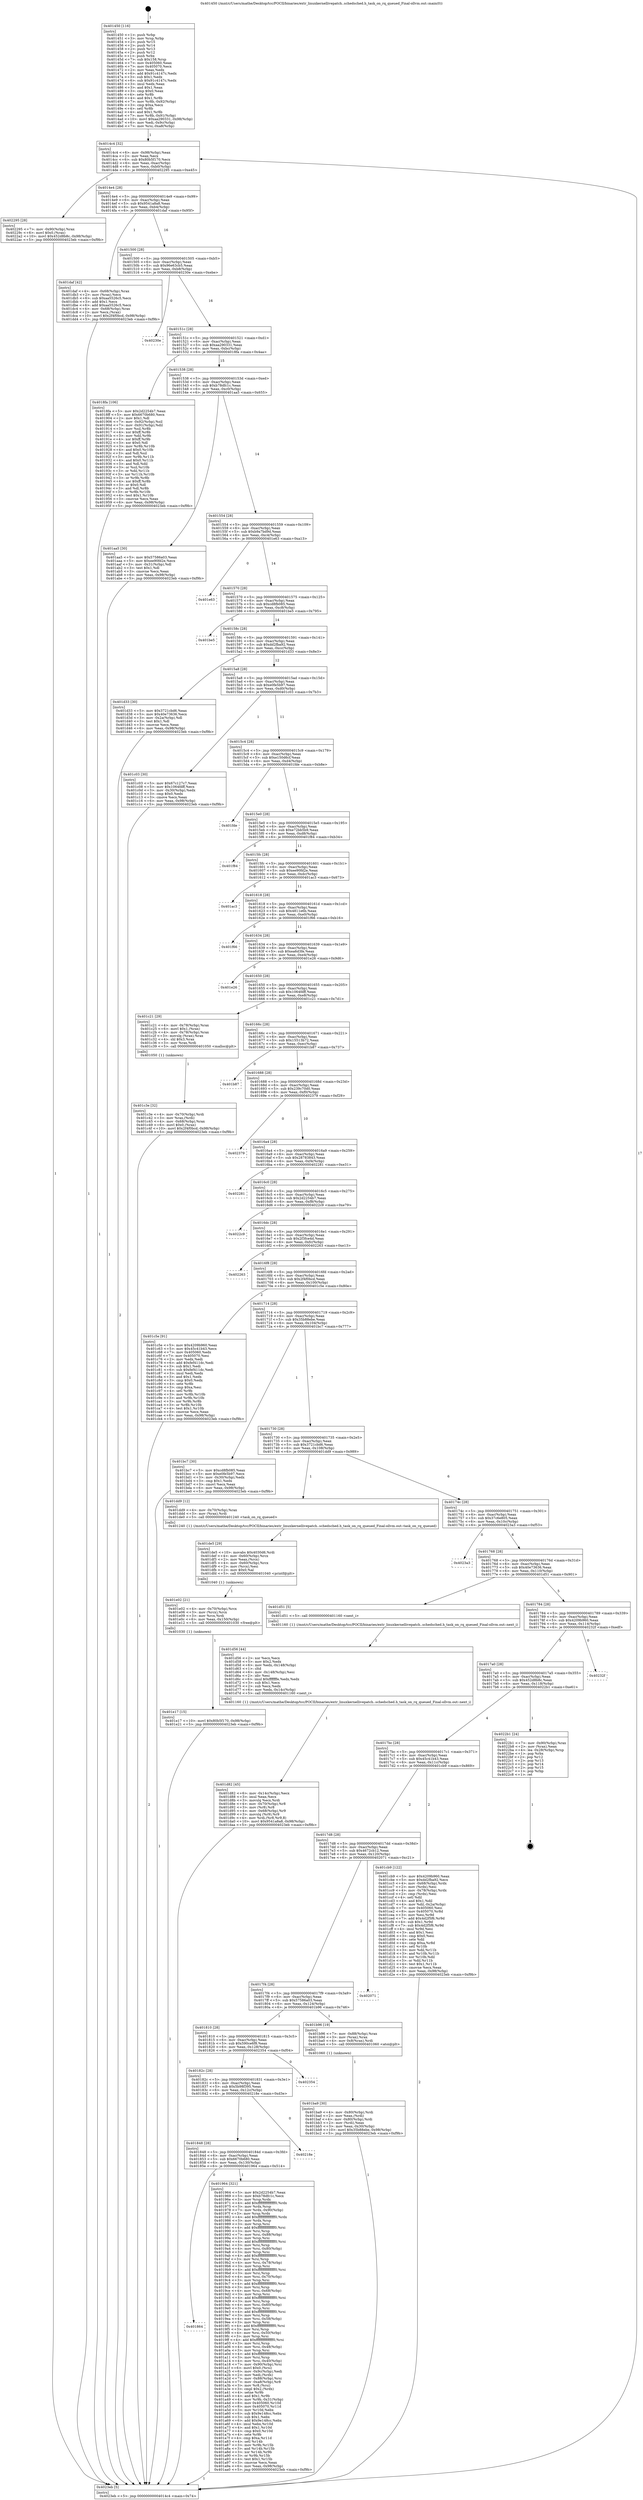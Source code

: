 digraph "0x401450" {
  label = "0x401450 (/mnt/c/Users/mathe/Desktop/tcc/POCII/binaries/extr_linuxkernellivepatch..schedsched.h_task_on_rq_queued_Final-ollvm.out::main(0))"
  labelloc = "t"
  node[shape=record]

  Entry [label="",width=0.3,height=0.3,shape=circle,fillcolor=black,style=filled]
  "0x4014c4" [label="{
     0x4014c4 [32]\l
     | [instrs]\l
     &nbsp;&nbsp;0x4014c4 \<+6\>: mov -0x98(%rbp),%eax\l
     &nbsp;&nbsp;0x4014ca \<+2\>: mov %eax,%ecx\l
     &nbsp;&nbsp;0x4014cc \<+6\>: sub $0x80b5f170,%ecx\l
     &nbsp;&nbsp;0x4014d2 \<+6\>: mov %eax,-0xac(%rbp)\l
     &nbsp;&nbsp;0x4014d8 \<+6\>: mov %ecx,-0xb0(%rbp)\l
     &nbsp;&nbsp;0x4014de \<+6\>: je 0000000000402295 \<main+0xe45\>\l
  }"]
  "0x402295" [label="{
     0x402295 [28]\l
     | [instrs]\l
     &nbsp;&nbsp;0x402295 \<+7\>: mov -0x90(%rbp),%rax\l
     &nbsp;&nbsp;0x40229c \<+6\>: movl $0x0,(%rax)\l
     &nbsp;&nbsp;0x4022a2 \<+10\>: movl $0x452d8b8c,-0x98(%rbp)\l
     &nbsp;&nbsp;0x4022ac \<+5\>: jmp 00000000004023eb \<main+0xf9b\>\l
  }"]
  "0x4014e4" [label="{
     0x4014e4 [28]\l
     | [instrs]\l
     &nbsp;&nbsp;0x4014e4 \<+5\>: jmp 00000000004014e9 \<main+0x99\>\l
     &nbsp;&nbsp;0x4014e9 \<+6\>: mov -0xac(%rbp),%eax\l
     &nbsp;&nbsp;0x4014ef \<+5\>: sub $0x9541a8a8,%eax\l
     &nbsp;&nbsp;0x4014f4 \<+6\>: mov %eax,-0xb4(%rbp)\l
     &nbsp;&nbsp;0x4014fa \<+6\>: je 0000000000401daf \<main+0x95f\>\l
  }"]
  Exit [label="",width=0.3,height=0.3,shape=circle,fillcolor=black,style=filled,peripheries=2]
  "0x401daf" [label="{
     0x401daf [42]\l
     | [instrs]\l
     &nbsp;&nbsp;0x401daf \<+4\>: mov -0x68(%rbp),%rax\l
     &nbsp;&nbsp;0x401db3 \<+2\>: mov (%rax),%ecx\l
     &nbsp;&nbsp;0x401db5 \<+6\>: sub $0xaa5526c5,%ecx\l
     &nbsp;&nbsp;0x401dbb \<+3\>: add $0x1,%ecx\l
     &nbsp;&nbsp;0x401dbe \<+6\>: add $0xaa5526c5,%ecx\l
     &nbsp;&nbsp;0x401dc4 \<+4\>: mov -0x68(%rbp),%rax\l
     &nbsp;&nbsp;0x401dc8 \<+2\>: mov %ecx,(%rax)\l
     &nbsp;&nbsp;0x401dca \<+10\>: movl $0x2f4f0bcd,-0x98(%rbp)\l
     &nbsp;&nbsp;0x401dd4 \<+5\>: jmp 00000000004023eb \<main+0xf9b\>\l
  }"]
  "0x401500" [label="{
     0x401500 [28]\l
     | [instrs]\l
     &nbsp;&nbsp;0x401500 \<+5\>: jmp 0000000000401505 \<main+0xb5\>\l
     &nbsp;&nbsp;0x401505 \<+6\>: mov -0xac(%rbp),%eax\l
     &nbsp;&nbsp;0x40150b \<+5\>: sub $0x96e63cb5,%eax\l
     &nbsp;&nbsp;0x401510 \<+6\>: mov %eax,-0xb8(%rbp)\l
     &nbsp;&nbsp;0x401516 \<+6\>: je 000000000040230e \<main+0xebe\>\l
  }"]
  "0x401e17" [label="{
     0x401e17 [15]\l
     | [instrs]\l
     &nbsp;&nbsp;0x401e17 \<+10\>: movl $0x80b5f170,-0x98(%rbp)\l
     &nbsp;&nbsp;0x401e21 \<+5\>: jmp 00000000004023eb \<main+0xf9b\>\l
  }"]
  "0x40230e" [label="{
     0x40230e\l
  }", style=dashed]
  "0x40151c" [label="{
     0x40151c [28]\l
     | [instrs]\l
     &nbsp;&nbsp;0x40151c \<+5\>: jmp 0000000000401521 \<main+0xd1\>\l
     &nbsp;&nbsp;0x401521 \<+6\>: mov -0xac(%rbp),%eax\l
     &nbsp;&nbsp;0x401527 \<+5\>: sub $0xaa290331,%eax\l
     &nbsp;&nbsp;0x40152c \<+6\>: mov %eax,-0xbc(%rbp)\l
     &nbsp;&nbsp;0x401532 \<+6\>: je 00000000004018fa \<main+0x4aa\>\l
  }"]
  "0x401e02" [label="{
     0x401e02 [21]\l
     | [instrs]\l
     &nbsp;&nbsp;0x401e02 \<+4\>: mov -0x70(%rbp),%rcx\l
     &nbsp;&nbsp;0x401e06 \<+3\>: mov (%rcx),%rcx\l
     &nbsp;&nbsp;0x401e09 \<+3\>: mov %rcx,%rdi\l
     &nbsp;&nbsp;0x401e0c \<+6\>: mov %eax,-0x150(%rbp)\l
     &nbsp;&nbsp;0x401e12 \<+5\>: call 0000000000401030 \<free@plt\>\l
     | [calls]\l
     &nbsp;&nbsp;0x401030 \{1\} (unknown)\l
  }"]
  "0x4018fa" [label="{
     0x4018fa [106]\l
     | [instrs]\l
     &nbsp;&nbsp;0x4018fa \<+5\>: mov $0x2d2254b7,%eax\l
     &nbsp;&nbsp;0x4018ff \<+5\>: mov $0x6670b680,%ecx\l
     &nbsp;&nbsp;0x401904 \<+2\>: mov $0x1,%dl\l
     &nbsp;&nbsp;0x401906 \<+7\>: mov -0x92(%rbp),%sil\l
     &nbsp;&nbsp;0x40190d \<+7\>: mov -0x91(%rbp),%dil\l
     &nbsp;&nbsp;0x401914 \<+3\>: mov %sil,%r8b\l
     &nbsp;&nbsp;0x401917 \<+4\>: xor $0xff,%r8b\l
     &nbsp;&nbsp;0x40191b \<+3\>: mov %dil,%r9b\l
     &nbsp;&nbsp;0x40191e \<+4\>: xor $0xff,%r9b\l
     &nbsp;&nbsp;0x401922 \<+3\>: xor $0x0,%dl\l
     &nbsp;&nbsp;0x401925 \<+3\>: mov %r8b,%r10b\l
     &nbsp;&nbsp;0x401928 \<+4\>: and $0x0,%r10b\l
     &nbsp;&nbsp;0x40192c \<+3\>: and %dl,%sil\l
     &nbsp;&nbsp;0x40192f \<+3\>: mov %r9b,%r11b\l
     &nbsp;&nbsp;0x401932 \<+4\>: and $0x0,%r11b\l
     &nbsp;&nbsp;0x401936 \<+3\>: and %dl,%dil\l
     &nbsp;&nbsp;0x401939 \<+3\>: or %sil,%r10b\l
     &nbsp;&nbsp;0x40193c \<+3\>: or %dil,%r11b\l
     &nbsp;&nbsp;0x40193f \<+3\>: xor %r11b,%r10b\l
     &nbsp;&nbsp;0x401942 \<+3\>: or %r9b,%r8b\l
     &nbsp;&nbsp;0x401945 \<+4\>: xor $0xff,%r8b\l
     &nbsp;&nbsp;0x401949 \<+3\>: or $0x0,%dl\l
     &nbsp;&nbsp;0x40194c \<+3\>: and %dl,%r8b\l
     &nbsp;&nbsp;0x40194f \<+3\>: or %r8b,%r10b\l
     &nbsp;&nbsp;0x401952 \<+4\>: test $0x1,%r10b\l
     &nbsp;&nbsp;0x401956 \<+3\>: cmovne %ecx,%eax\l
     &nbsp;&nbsp;0x401959 \<+6\>: mov %eax,-0x98(%rbp)\l
     &nbsp;&nbsp;0x40195f \<+5\>: jmp 00000000004023eb \<main+0xf9b\>\l
  }"]
  "0x401538" [label="{
     0x401538 [28]\l
     | [instrs]\l
     &nbsp;&nbsp;0x401538 \<+5\>: jmp 000000000040153d \<main+0xed\>\l
     &nbsp;&nbsp;0x40153d \<+6\>: mov -0xac(%rbp),%eax\l
     &nbsp;&nbsp;0x401543 \<+5\>: sub $0xb78dfc1c,%eax\l
     &nbsp;&nbsp;0x401548 \<+6\>: mov %eax,-0xc0(%rbp)\l
     &nbsp;&nbsp;0x40154e \<+6\>: je 0000000000401aa5 \<main+0x655\>\l
  }"]
  "0x4023eb" [label="{
     0x4023eb [5]\l
     | [instrs]\l
     &nbsp;&nbsp;0x4023eb \<+5\>: jmp 00000000004014c4 \<main+0x74\>\l
  }"]
  "0x401450" [label="{
     0x401450 [116]\l
     | [instrs]\l
     &nbsp;&nbsp;0x401450 \<+1\>: push %rbp\l
     &nbsp;&nbsp;0x401451 \<+3\>: mov %rsp,%rbp\l
     &nbsp;&nbsp;0x401454 \<+2\>: push %r15\l
     &nbsp;&nbsp;0x401456 \<+2\>: push %r14\l
     &nbsp;&nbsp;0x401458 \<+2\>: push %r13\l
     &nbsp;&nbsp;0x40145a \<+2\>: push %r12\l
     &nbsp;&nbsp;0x40145c \<+1\>: push %rbx\l
     &nbsp;&nbsp;0x40145d \<+7\>: sub $0x158,%rsp\l
     &nbsp;&nbsp;0x401464 \<+7\>: mov 0x405060,%eax\l
     &nbsp;&nbsp;0x40146b \<+7\>: mov 0x405070,%ecx\l
     &nbsp;&nbsp;0x401472 \<+2\>: mov %eax,%edx\l
     &nbsp;&nbsp;0x401474 \<+6\>: add $0x91c4147c,%edx\l
     &nbsp;&nbsp;0x40147a \<+3\>: sub $0x1,%edx\l
     &nbsp;&nbsp;0x40147d \<+6\>: sub $0x91c4147c,%edx\l
     &nbsp;&nbsp;0x401483 \<+3\>: imul %edx,%eax\l
     &nbsp;&nbsp;0x401486 \<+3\>: and $0x1,%eax\l
     &nbsp;&nbsp;0x401489 \<+3\>: cmp $0x0,%eax\l
     &nbsp;&nbsp;0x40148c \<+4\>: sete %r8b\l
     &nbsp;&nbsp;0x401490 \<+4\>: and $0x1,%r8b\l
     &nbsp;&nbsp;0x401494 \<+7\>: mov %r8b,-0x92(%rbp)\l
     &nbsp;&nbsp;0x40149b \<+3\>: cmp $0xa,%ecx\l
     &nbsp;&nbsp;0x40149e \<+4\>: setl %r8b\l
     &nbsp;&nbsp;0x4014a2 \<+4\>: and $0x1,%r8b\l
     &nbsp;&nbsp;0x4014a6 \<+7\>: mov %r8b,-0x91(%rbp)\l
     &nbsp;&nbsp;0x4014ad \<+10\>: movl $0xaa290331,-0x98(%rbp)\l
     &nbsp;&nbsp;0x4014b7 \<+6\>: mov %edi,-0x9c(%rbp)\l
     &nbsp;&nbsp;0x4014bd \<+7\>: mov %rsi,-0xa8(%rbp)\l
  }"]
  "0x401de5" [label="{
     0x401de5 [29]\l
     | [instrs]\l
     &nbsp;&nbsp;0x401de5 \<+10\>: movabs $0x4030d6,%rdi\l
     &nbsp;&nbsp;0x401def \<+4\>: mov -0x60(%rbp),%rcx\l
     &nbsp;&nbsp;0x401df3 \<+2\>: mov %eax,(%rcx)\l
     &nbsp;&nbsp;0x401df5 \<+4\>: mov -0x60(%rbp),%rcx\l
     &nbsp;&nbsp;0x401df9 \<+2\>: mov (%rcx),%esi\l
     &nbsp;&nbsp;0x401dfb \<+2\>: mov $0x0,%al\l
     &nbsp;&nbsp;0x401dfd \<+5\>: call 0000000000401040 \<printf@plt\>\l
     | [calls]\l
     &nbsp;&nbsp;0x401040 \{1\} (unknown)\l
  }"]
  "0x401aa5" [label="{
     0x401aa5 [30]\l
     | [instrs]\l
     &nbsp;&nbsp;0x401aa5 \<+5\>: mov $0x57586a03,%eax\l
     &nbsp;&nbsp;0x401aaa \<+5\>: mov $0xee90fd2e,%ecx\l
     &nbsp;&nbsp;0x401aaf \<+3\>: mov -0x31(%rbp),%dl\l
     &nbsp;&nbsp;0x401ab2 \<+3\>: test $0x1,%dl\l
     &nbsp;&nbsp;0x401ab5 \<+3\>: cmovne %ecx,%eax\l
     &nbsp;&nbsp;0x401ab8 \<+6\>: mov %eax,-0x98(%rbp)\l
     &nbsp;&nbsp;0x401abe \<+5\>: jmp 00000000004023eb \<main+0xf9b\>\l
  }"]
  "0x401554" [label="{
     0x401554 [28]\l
     | [instrs]\l
     &nbsp;&nbsp;0x401554 \<+5\>: jmp 0000000000401559 \<main+0x109\>\l
     &nbsp;&nbsp;0x401559 \<+6\>: mov -0xac(%rbp),%eax\l
     &nbsp;&nbsp;0x40155f \<+5\>: sub $0xb9a7bd9d,%eax\l
     &nbsp;&nbsp;0x401564 \<+6\>: mov %eax,-0xc4(%rbp)\l
     &nbsp;&nbsp;0x40156a \<+6\>: je 0000000000401e63 \<main+0xa13\>\l
  }"]
  "0x401d82" [label="{
     0x401d82 [45]\l
     | [instrs]\l
     &nbsp;&nbsp;0x401d82 \<+6\>: mov -0x14c(%rbp),%ecx\l
     &nbsp;&nbsp;0x401d88 \<+3\>: imul %eax,%ecx\l
     &nbsp;&nbsp;0x401d8b \<+3\>: movslq %ecx,%rdi\l
     &nbsp;&nbsp;0x401d8e \<+4\>: mov -0x70(%rbp),%r8\l
     &nbsp;&nbsp;0x401d92 \<+3\>: mov (%r8),%r8\l
     &nbsp;&nbsp;0x401d95 \<+4\>: mov -0x68(%rbp),%r9\l
     &nbsp;&nbsp;0x401d99 \<+3\>: movslq (%r9),%r9\l
     &nbsp;&nbsp;0x401d9c \<+4\>: mov %rdi,(%r8,%r9,8)\l
     &nbsp;&nbsp;0x401da0 \<+10\>: movl $0x9541a8a8,-0x98(%rbp)\l
     &nbsp;&nbsp;0x401daa \<+5\>: jmp 00000000004023eb \<main+0xf9b\>\l
  }"]
  "0x401e63" [label="{
     0x401e63\l
  }", style=dashed]
  "0x401570" [label="{
     0x401570 [28]\l
     | [instrs]\l
     &nbsp;&nbsp;0x401570 \<+5\>: jmp 0000000000401575 \<main+0x125\>\l
     &nbsp;&nbsp;0x401575 \<+6\>: mov -0xac(%rbp),%eax\l
     &nbsp;&nbsp;0x40157b \<+5\>: sub $0xcd8fb085,%eax\l
     &nbsp;&nbsp;0x401580 \<+6\>: mov %eax,-0xc8(%rbp)\l
     &nbsp;&nbsp;0x401586 \<+6\>: je 0000000000401be5 \<main+0x795\>\l
  }"]
  "0x401d56" [label="{
     0x401d56 [44]\l
     | [instrs]\l
     &nbsp;&nbsp;0x401d56 \<+2\>: xor %ecx,%ecx\l
     &nbsp;&nbsp;0x401d58 \<+5\>: mov $0x2,%edx\l
     &nbsp;&nbsp;0x401d5d \<+6\>: mov %edx,-0x148(%rbp)\l
     &nbsp;&nbsp;0x401d63 \<+1\>: cltd\l
     &nbsp;&nbsp;0x401d64 \<+6\>: mov -0x148(%rbp),%esi\l
     &nbsp;&nbsp;0x401d6a \<+2\>: idiv %esi\l
     &nbsp;&nbsp;0x401d6c \<+6\>: imul $0xfffffffe,%edx,%edx\l
     &nbsp;&nbsp;0x401d72 \<+3\>: sub $0x1,%ecx\l
     &nbsp;&nbsp;0x401d75 \<+2\>: sub %ecx,%edx\l
     &nbsp;&nbsp;0x401d77 \<+6\>: mov %edx,-0x14c(%rbp)\l
     &nbsp;&nbsp;0x401d7d \<+5\>: call 0000000000401160 \<next_i\>\l
     | [calls]\l
     &nbsp;&nbsp;0x401160 \{1\} (/mnt/c/Users/mathe/Desktop/tcc/POCII/binaries/extr_linuxkernellivepatch..schedsched.h_task_on_rq_queued_Final-ollvm.out::next_i)\l
  }"]
  "0x401be5" [label="{
     0x401be5\l
  }", style=dashed]
  "0x40158c" [label="{
     0x40158c [28]\l
     | [instrs]\l
     &nbsp;&nbsp;0x40158c \<+5\>: jmp 0000000000401591 \<main+0x141\>\l
     &nbsp;&nbsp;0x401591 \<+6\>: mov -0xac(%rbp),%eax\l
     &nbsp;&nbsp;0x401597 \<+5\>: sub $0xdd2fba92,%eax\l
     &nbsp;&nbsp;0x40159c \<+6\>: mov %eax,-0xcc(%rbp)\l
     &nbsp;&nbsp;0x4015a2 \<+6\>: je 0000000000401d33 \<main+0x8e3\>\l
  }"]
  "0x401c3e" [label="{
     0x401c3e [32]\l
     | [instrs]\l
     &nbsp;&nbsp;0x401c3e \<+4\>: mov -0x70(%rbp),%rdi\l
     &nbsp;&nbsp;0x401c42 \<+3\>: mov %rax,(%rdi)\l
     &nbsp;&nbsp;0x401c45 \<+4\>: mov -0x68(%rbp),%rax\l
     &nbsp;&nbsp;0x401c49 \<+6\>: movl $0x0,(%rax)\l
     &nbsp;&nbsp;0x401c4f \<+10\>: movl $0x2f4f0bcd,-0x98(%rbp)\l
     &nbsp;&nbsp;0x401c59 \<+5\>: jmp 00000000004023eb \<main+0xf9b\>\l
  }"]
  "0x401d33" [label="{
     0x401d33 [30]\l
     | [instrs]\l
     &nbsp;&nbsp;0x401d33 \<+5\>: mov $0x3721cbd6,%eax\l
     &nbsp;&nbsp;0x401d38 \<+5\>: mov $0x40e73636,%ecx\l
     &nbsp;&nbsp;0x401d3d \<+3\>: mov -0x2a(%rbp),%dl\l
     &nbsp;&nbsp;0x401d40 \<+3\>: test $0x1,%dl\l
     &nbsp;&nbsp;0x401d43 \<+3\>: cmovne %ecx,%eax\l
     &nbsp;&nbsp;0x401d46 \<+6\>: mov %eax,-0x98(%rbp)\l
     &nbsp;&nbsp;0x401d4c \<+5\>: jmp 00000000004023eb \<main+0xf9b\>\l
  }"]
  "0x4015a8" [label="{
     0x4015a8 [28]\l
     | [instrs]\l
     &nbsp;&nbsp;0x4015a8 \<+5\>: jmp 00000000004015ad \<main+0x15d\>\l
     &nbsp;&nbsp;0x4015ad \<+6\>: mov -0xac(%rbp),%eax\l
     &nbsp;&nbsp;0x4015b3 \<+5\>: sub $0xe0fe5b97,%eax\l
     &nbsp;&nbsp;0x4015b8 \<+6\>: mov %eax,-0xd0(%rbp)\l
     &nbsp;&nbsp;0x4015be \<+6\>: je 0000000000401c03 \<main+0x7b3\>\l
  }"]
  "0x401ba9" [label="{
     0x401ba9 [30]\l
     | [instrs]\l
     &nbsp;&nbsp;0x401ba9 \<+4\>: mov -0x80(%rbp),%rdi\l
     &nbsp;&nbsp;0x401bad \<+2\>: mov %eax,(%rdi)\l
     &nbsp;&nbsp;0x401baf \<+4\>: mov -0x80(%rbp),%rdi\l
     &nbsp;&nbsp;0x401bb3 \<+2\>: mov (%rdi),%eax\l
     &nbsp;&nbsp;0x401bb5 \<+3\>: mov %eax,-0x30(%rbp)\l
     &nbsp;&nbsp;0x401bb8 \<+10\>: movl $0x35b88ebe,-0x98(%rbp)\l
     &nbsp;&nbsp;0x401bc2 \<+5\>: jmp 00000000004023eb \<main+0xf9b\>\l
  }"]
  "0x401c03" [label="{
     0x401c03 [30]\l
     | [instrs]\l
     &nbsp;&nbsp;0x401c03 \<+5\>: mov $0x67c127c7,%eax\l
     &nbsp;&nbsp;0x401c08 \<+5\>: mov $0x1064fdff,%ecx\l
     &nbsp;&nbsp;0x401c0d \<+3\>: mov -0x30(%rbp),%edx\l
     &nbsp;&nbsp;0x401c10 \<+3\>: cmp $0x0,%edx\l
     &nbsp;&nbsp;0x401c13 \<+3\>: cmove %ecx,%eax\l
     &nbsp;&nbsp;0x401c16 \<+6\>: mov %eax,-0x98(%rbp)\l
     &nbsp;&nbsp;0x401c1c \<+5\>: jmp 00000000004023eb \<main+0xf9b\>\l
  }"]
  "0x4015c4" [label="{
     0x4015c4 [28]\l
     | [instrs]\l
     &nbsp;&nbsp;0x4015c4 \<+5\>: jmp 00000000004015c9 \<main+0x179\>\l
     &nbsp;&nbsp;0x4015c9 \<+6\>: mov -0xac(%rbp),%eax\l
     &nbsp;&nbsp;0x4015cf \<+5\>: sub $0xe150d6cf,%eax\l
     &nbsp;&nbsp;0x4015d4 \<+6\>: mov %eax,-0xd4(%rbp)\l
     &nbsp;&nbsp;0x4015da \<+6\>: je 0000000000401fde \<main+0xb8e\>\l
  }"]
  "0x401864" [label="{
     0x401864\l
  }", style=dashed]
  "0x401fde" [label="{
     0x401fde\l
  }", style=dashed]
  "0x4015e0" [label="{
     0x4015e0 [28]\l
     | [instrs]\l
     &nbsp;&nbsp;0x4015e0 \<+5\>: jmp 00000000004015e5 \<main+0x195\>\l
     &nbsp;&nbsp;0x4015e5 \<+6\>: mov -0xac(%rbp),%eax\l
     &nbsp;&nbsp;0x4015eb \<+5\>: sub $0xe72bb5b9,%eax\l
     &nbsp;&nbsp;0x4015f0 \<+6\>: mov %eax,-0xd8(%rbp)\l
     &nbsp;&nbsp;0x4015f6 \<+6\>: je 0000000000401f84 \<main+0xb34\>\l
  }"]
  "0x401964" [label="{
     0x401964 [321]\l
     | [instrs]\l
     &nbsp;&nbsp;0x401964 \<+5\>: mov $0x2d2254b7,%eax\l
     &nbsp;&nbsp;0x401969 \<+5\>: mov $0xb78dfc1c,%ecx\l
     &nbsp;&nbsp;0x40196e \<+3\>: mov %rsp,%rdx\l
     &nbsp;&nbsp;0x401971 \<+4\>: add $0xfffffffffffffff0,%rdx\l
     &nbsp;&nbsp;0x401975 \<+3\>: mov %rdx,%rsp\l
     &nbsp;&nbsp;0x401978 \<+7\>: mov %rdx,-0x90(%rbp)\l
     &nbsp;&nbsp;0x40197f \<+3\>: mov %rsp,%rdx\l
     &nbsp;&nbsp;0x401982 \<+4\>: add $0xfffffffffffffff0,%rdx\l
     &nbsp;&nbsp;0x401986 \<+3\>: mov %rdx,%rsp\l
     &nbsp;&nbsp;0x401989 \<+3\>: mov %rsp,%rsi\l
     &nbsp;&nbsp;0x40198c \<+4\>: add $0xfffffffffffffff0,%rsi\l
     &nbsp;&nbsp;0x401990 \<+3\>: mov %rsi,%rsp\l
     &nbsp;&nbsp;0x401993 \<+7\>: mov %rsi,-0x88(%rbp)\l
     &nbsp;&nbsp;0x40199a \<+3\>: mov %rsp,%rsi\l
     &nbsp;&nbsp;0x40199d \<+4\>: add $0xfffffffffffffff0,%rsi\l
     &nbsp;&nbsp;0x4019a1 \<+3\>: mov %rsi,%rsp\l
     &nbsp;&nbsp;0x4019a4 \<+4\>: mov %rsi,-0x80(%rbp)\l
     &nbsp;&nbsp;0x4019a8 \<+3\>: mov %rsp,%rsi\l
     &nbsp;&nbsp;0x4019ab \<+4\>: add $0xfffffffffffffff0,%rsi\l
     &nbsp;&nbsp;0x4019af \<+3\>: mov %rsi,%rsp\l
     &nbsp;&nbsp;0x4019b2 \<+4\>: mov %rsi,-0x78(%rbp)\l
     &nbsp;&nbsp;0x4019b6 \<+3\>: mov %rsp,%rsi\l
     &nbsp;&nbsp;0x4019b9 \<+4\>: add $0xfffffffffffffff0,%rsi\l
     &nbsp;&nbsp;0x4019bd \<+3\>: mov %rsi,%rsp\l
     &nbsp;&nbsp;0x4019c0 \<+4\>: mov %rsi,-0x70(%rbp)\l
     &nbsp;&nbsp;0x4019c4 \<+3\>: mov %rsp,%rsi\l
     &nbsp;&nbsp;0x4019c7 \<+4\>: add $0xfffffffffffffff0,%rsi\l
     &nbsp;&nbsp;0x4019cb \<+3\>: mov %rsi,%rsp\l
     &nbsp;&nbsp;0x4019ce \<+4\>: mov %rsi,-0x68(%rbp)\l
     &nbsp;&nbsp;0x4019d2 \<+3\>: mov %rsp,%rsi\l
     &nbsp;&nbsp;0x4019d5 \<+4\>: add $0xfffffffffffffff0,%rsi\l
     &nbsp;&nbsp;0x4019d9 \<+3\>: mov %rsi,%rsp\l
     &nbsp;&nbsp;0x4019dc \<+4\>: mov %rsi,-0x60(%rbp)\l
     &nbsp;&nbsp;0x4019e0 \<+3\>: mov %rsp,%rsi\l
     &nbsp;&nbsp;0x4019e3 \<+4\>: add $0xfffffffffffffff0,%rsi\l
     &nbsp;&nbsp;0x4019e7 \<+3\>: mov %rsi,%rsp\l
     &nbsp;&nbsp;0x4019ea \<+4\>: mov %rsi,-0x58(%rbp)\l
     &nbsp;&nbsp;0x4019ee \<+3\>: mov %rsp,%rsi\l
     &nbsp;&nbsp;0x4019f1 \<+4\>: add $0xfffffffffffffff0,%rsi\l
     &nbsp;&nbsp;0x4019f5 \<+3\>: mov %rsi,%rsp\l
     &nbsp;&nbsp;0x4019f8 \<+4\>: mov %rsi,-0x50(%rbp)\l
     &nbsp;&nbsp;0x4019fc \<+3\>: mov %rsp,%rsi\l
     &nbsp;&nbsp;0x4019ff \<+4\>: add $0xfffffffffffffff0,%rsi\l
     &nbsp;&nbsp;0x401a03 \<+3\>: mov %rsi,%rsp\l
     &nbsp;&nbsp;0x401a06 \<+4\>: mov %rsi,-0x48(%rbp)\l
     &nbsp;&nbsp;0x401a0a \<+3\>: mov %rsp,%rsi\l
     &nbsp;&nbsp;0x401a0d \<+4\>: add $0xfffffffffffffff0,%rsi\l
     &nbsp;&nbsp;0x401a11 \<+3\>: mov %rsi,%rsp\l
     &nbsp;&nbsp;0x401a14 \<+4\>: mov %rsi,-0x40(%rbp)\l
     &nbsp;&nbsp;0x401a18 \<+7\>: mov -0x90(%rbp),%rsi\l
     &nbsp;&nbsp;0x401a1f \<+6\>: movl $0x0,(%rsi)\l
     &nbsp;&nbsp;0x401a25 \<+6\>: mov -0x9c(%rbp),%edi\l
     &nbsp;&nbsp;0x401a2b \<+2\>: mov %edi,(%rdx)\l
     &nbsp;&nbsp;0x401a2d \<+7\>: mov -0x88(%rbp),%rsi\l
     &nbsp;&nbsp;0x401a34 \<+7\>: mov -0xa8(%rbp),%r8\l
     &nbsp;&nbsp;0x401a3b \<+3\>: mov %r8,(%rsi)\l
     &nbsp;&nbsp;0x401a3e \<+3\>: cmpl $0x2,(%rdx)\l
     &nbsp;&nbsp;0x401a41 \<+4\>: setne %r9b\l
     &nbsp;&nbsp;0x401a45 \<+4\>: and $0x1,%r9b\l
     &nbsp;&nbsp;0x401a49 \<+4\>: mov %r9b,-0x31(%rbp)\l
     &nbsp;&nbsp;0x401a4d \<+8\>: mov 0x405060,%r10d\l
     &nbsp;&nbsp;0x401a55 \<+8\>: mov 0x405070,%r11d\l
     &nbsp;&nbsp;0x401a5d \<+3\>: mov %r10d,%ebx\l
     &nbsp;&nbsp;0x401a60 \<+6\>: sub $0x9e148cc,%ebx\l
     &nbsp;&nbsp;0x401a66 \<+3\>: sub $0x1,%ebx\l
     &nbsp;&nbsp;0x401a69 \<+6\>: add $0x9e148cc,%ebx\l
     &nbsp;&nbsp;0x401a6f \<+4\>: imul %ebx,%r10d\l
     &nbsp;&nbsp;0x401a73 \<+4\>: and $0x1,%r10d\l
     &nbsp;&nbsp;0x401a77 \<+4\>: cmp $0x0,%r10d\l
     &nbsp;&nbsp;0x401a7b \<+4\>: sete %r9b\l
     &nbsp;&nbsp;0x401a7f \<+4\>: cmp $0xa,%r11d\l
     &nbsp;&nbsp;0x401a83 \<+4\>: setl %r14b\l
     &nbsp;&nbsp;0x401a87 \<+3\>: mov %r9b,%r15b\l
     &nbsp;&nbsp;0x401a8a \<+3\>: and %r14b,%r15b\l
     &nbsp;&nbsp;0x401a8d \<+3\>: xor %r14b,%r9b\l
     &nbsp;&nbsp;0x401a90 \<+3\>: or %r9b,%r15b\l
     &nbsp;&nbsp;0x401a93 \<+4\>: test $0x1,%r15b\l
     &nbsp;&nbsp;0x401a97 \<+3\>: cmovne %ecx,%eax\l
     &nbsp;&nbsp;0x401a9a \<+6\>: mov %eax,-0x98(%rbp)\l
     &nbsp;&nbsp;0x401aa0 \<+5\>: jmp 00000000004023eb \<main+0xf9b\>\l
  }"]
  "0x401f84" [label="{
     0x401f84\l
  }", style=dashed]
  "0x4015fc" [label="{
     0x4015fc [28]\l
     | [instrs]\l
     &nbsp;&nbsp;0x4015fc \<+5\>: jmp 0000000000401601 \<main+0x1b1\>\l
     &nbsp;&nbsp;0x401601 \<+6\>: mov -0xac(%rbp),%eax\l
     &nbsp;&nbsp;0x401607 \<+5\>: sub $0xee90fd2e,%eax\l
     &nbsp;&nbsp;0x40160c \<+6\>: mov %eax,-0xdc(%rbp)\l
     &nbsp;&nbsp;0x401612 \<+6\>: je 0000000000401ac3 \<main+0x673\>\l
  }"]
  "0x401848" [label="{
     0x401848 [28]\l
     | [instrs]\l
     &nbsp;&nbsp;0x401848 \<+5\>: jmp 000000000040184d \<main+0x3fd\>\l
     &nbsp;&nbsp;0x40184d \<+6\>: mov -0xac(%rbp),%eax\l
     &nbsp;&nbsp;0x401853 \<+5\>: sub $0x6670b680,%eax\l
     &nbsp;&nbsp;0x401858 \<+6\>: mov %eax,-0x130(%rbp)\l
     &nbsp;&nbsp;0x40185e \<+6\>: je 0000000000401964 \<main+0x514\>\l
  }"]
  "0x401ac3" [label="{
     0x401ac3\l
  }", style=dashed]
  "0x401618" [label="{
     0x401618 [28]\l
     | [instrs]\l
     &nbsp;&nbsp;0x401618 \<+5\>: jmp 000000000040161d \<main+0x1cd\>\l
     &nbsp;&nbsp;0x40161d \<+6\>: mov -0xac(%rbp),%eax\l
     &nbsp;&nbsp;0x401623 \<+5\>: sub $0x4811e6b,%eax\l
     &nbsp;&nbsp;0x401628 \<+6\>: mov %eax,-0xe0(%rbp)\l
     &nbsp;&nbsp;0x40162e \<+6\>: je 0000000000401f66 \<main+0xb16\>\l
  }"]
  "0x40218e" [label="{
     0x40218e\l
  }", style=dashed]
  "0x401f66" [label="{
     0x401f66\l
  }", style=dashed]
  "0x401634" [label="{
     0x401634 [28]\l
     | [instrs]\l
     &nbsp;&nbsp;0x401634 \<+5\>: jmp 0000000000401639 \<main+0x1e9\>\l
     &nbsp;&nbsp;0x401639 \<+6\>: mov -0xac(%rbp),%eax\l
     &nbsp;&nbsp;0x40163f \<+5\>: sub $0xea6d3fe,%eax\l
     &nbsp;&nbsp;0x401644 \<+6\>: mov %eax,-0xe4(%rbp)\l
     &nbsp;&nbsp;0x40164a \<+6\>: je 0000000000401e26 \<main+0x9d6\>\l
  }"]
  "0x40182c" [label="{
     0x40182c [28]\l
     | [instrs]\l
     &nbsp;&nbsp;0x40182c \<+5\>: jmp 0000000000401831 \<main+0x3e1\>\l
     &nbsp;&nbsp;0x401831 \<+6\>: mov -0xac(%rbp),%eax\l
     &nbsp;&nbsp;0x401837 \<+5\>: sub $0x5b98f395,%eax\l
     &nbsp;&nbsp;0x40183c \<+6\>: mov %eax,-0x12c(%rbp)\l
     &nbsp;&nbsp;0x401842 \<+6\>: je 000000000040218e \<main+0xd3e\>\l
  }"]
  "0x401e26" [label="{
     0x401e26\l
  }", style=dashed]
  "0x401650" [label="{
     0x401650 [28]\l
     | [instrs]\l
     &nbsp;&nbsp;0x401650 \<+5\>: jmp 0000000000401655 \<main+0x205\>\l
     &nbsp;&nbsp;0x401655 \<+6\>: mov -0xac(%rbp),%eax\l
     &nbsp;&nbsp;0x40165b \<+5\>: sub $0x1064fdff,%eax\l
     &nbsp;&nbsp;0x401660 \<+6\>: mov %eax,-0xe8(%rbp)\l
     &nbsp;&nbsp;0x401666 \<+6\>: je 0000000000401c21 \<main+0x7d1\>\l
  }"]
  "0x402354" [label="{
     0x402354\l
  }", style=dashed]
  "0x401c21" [label="{
     0x401c21 [29]\l
     | [instrs]\l
     &nbsp;&nbsp;0x401c21 \<+4\>: mov -0x78(%rbp),%rax\l
     &nbsp;&nbsp;0x401c25 \<+6\>: movl $0x1,(%rax)\l
     &nbsp;&nbsp;0x401c2b \<+4\>: mov -0x78(%rbp),%rax\l
     &nbsp;&nbsp;0x401c2f \<+3\>: movslq (%rax),%rax\l
     &nbsp;&nbsp;0x401c32 \<+4\>: shl $0x3,%rax\l
     &nbsp;&nbsp;0x401c36 \<+3\>: mov %rax,%rdi\l
     &nbsp;&nbsp;0x401c39 \<+5\>: call 0000000000401050 \<malloc@plt\>\l
     | [calls]\l
     &nbsp;&nbsp;0x401050 \{1\} (unknown)\l
  }"]
  "0x40166c" [label="{
     0x40166c [28]\l
     | [instrs]\l
     &nbsp;&nbsp;0x40166c \<+5\>: jmp 0000000000401671 \<main+0x221\>\l
     &nbsp;&nbsp;0x401671 \<+6\>: mov -0xac(%rbp),%eax\l
     &nbsp;&nbsp;0x401677 \<+5\>: sub $0x15513b72,%eax\l
     &nbsp;&nbsp;0x40167c \<+6\>: mov %eax,-0xec(%rbp)\l
     &nbsp;&nbsp;0x401682 \<+6\>: je 0000000000401b87 \<main+0x737\>\l
  }"]
  "0x401810" [label="{
     0x401810 [28]\l
     | [instrs]\l
     &nbsp;&nbsp;0x401810 \<+5\>: jmp 0000000000401815 \<main+0x3c5\>\l
     &nbsp;&nbsp;0x401815 \<+6\>: mov -0xac(%rbp),%eax\l
     &nbsp;&nbsp;0x40181b \<+5\>: sub $0x590ce6f8,%eax\l
     &nbsp;&nbsp;0x401820 \<+6\>: mov %eax,-0x128(%rbp)\l
     &nbsp;&nbsp;0x401826 \<+6\>: je 0000000000402354 \<main+0xf04\>\l
  }"]
  "0x401b87" [label="{
     0x401b87\l
  }", style=dashed]
  "0x401688" [label="{
     0x401688 [28]\l
     | [instrs]\l
     &nbsp;&nbsp;0x401688 \<+5\>: jmp 000000000040168d \<main+0x23d\>\l
     &nbsp;&nbsp;0x40168d \<+6\>: mov -0xac(%rbp),%eax\l
     &nbsp;&nbsp;0x401693 \<+5\>: sub $0x239c70d0,%eax\l
     &nbsp;&nbsp;0x401698 \<+6\>: mov %eax,-0xf0(%rbp)\l
     &nbsp;&nbsp;0x40169e \<+6\>: je 0000000000402379 \<main+0xf29\>\l
  }"]
  "0x401b96" [label="{
     0x401b96 [19]\l
     | [instrs]\l
     &nbsp;&nbsp;0x401b96 \<+7\>: mov -0x88(%rbp),%rax\l
     &nbsp;&nbsp;0x401b9d \<+3\>: mov (%rax),%rax\l
     &nbsp;&nbsp;0x401ba0 \<+4\>: mov 0x8(%rax),%rdi\l
     &nbsp;&nbsp;0x401ba4 \<+5\>: call 0000000000401060 \<atoi@plt\>\l
     | [calls]\l
     &nbsp;&nbsp;0x401060 \{1\} (unknown)\l
  }"]
  "0x402379" [label="{
     0x402379\l
  }", style=dashed]
  "0x4016a4" [label="{
     0x4016a4 [28]\l
     | [instrs]\l
     &nbsp;&nbsp;0x4016a4 \<+5\>: jmp 00000000004016a9 \<main+0x259\>\l
     &nbsp;&nbsp;0x4016a9 \<+6\>: mov -0xac(%rbp),%eax\l
     &nbsp;&nbsp;0x4016af \<+5\>: sub $0x28783843,%eax\l
     &nbsp;&nbsp;0x4016b4 \<+6\>: mov %eax,-0xf4(%rbp)\l
     &nbsp;&nbsp;0x4016ba \<+6\>: je 0000000000402281 \<main+0xe31\>\l
  }"]
  "0x4017f4" [label="{
     0x4017f4 [28]\l
     | [instrs]\l
     &nbsp;&nbsp;0x4017f4 \<+5\>: jmp 00000000004017f9 \<main+0x3a9\>\l
     &nbsp;&nbsp;0x4017f9 \<+6\>: mov -0xac(%rbp),%eax\l
     &nbsp;&nbsp;0x4017ff \<+5\>: sub $0x57586a03,%eax\l
     &nbsp;&nbsp;0x401804 \<+6\>: mov %eax,-0x124(%rbp)\l
     &nbsp;&nbsp;0x40180a \<+6\>: je 0000000000401b96 \<main+0x746\>\l
  }"]
  "0x402281" [label="{
     0x402281\l
  }", style=dashed]
  "0x4016c0" [label="{
     0x4016c0 [28]\l
     | [instrs]\l
     &nbsp;&nbsp;0x4016c0 \<+5\>: jmp 00000000004016c5 \<main+0x275\>\l
     &nbsp;&nbsp;0x4016c5 \<+6\>: mov -0xac(%rbp),%eax\l
     &nbsp;&nbsp;0x4016cb \<+5\>: sub $0x2d2254b7,%eax\l
     &nbsp;&nbsp;0x4016d0 \<+6\>: mov %eax,-0xf8(%rbp)\l
     &nbsp;&nbsp;0x4016d6 \<+6\>: je 00000000004022c9 \<main+0xe79\>\l
  }"]
  "0x402071" [label="{
     0x402071\l
  }", style=dashed]
  "0x4022c9" [label="{
     0x4022c9\l
  }", style=dashed]
  "0x4016dc" [label="{
     0x4016dc [28]\l
     | [instrs]\l
     &nbsp;&nbsp;0x4016dc \<+5\>: jmp 00000000004016e1 \<main+0x291\>\l
     &nbsp;&nbsp;0x4016e1 \<+6\>: mov -0xac(%rbp),%eax\l
     &nbsp;&nbsp;0x4016e7 \<+5\>: sub $0x2f3fce4d,%eax\l
     &nbsp;&nbsp;0x4016ec \<+6\>: mov %eax,-0xfc(%rbp)\l
     &nbsp;&nbsp;0x4016f2 \<+6\>: je 0000000000402263 \<main+0xe13\>\l
  }"]
  "0x4017d8" [label="{
     0x4017d8 [28]\l
     | [instrs]\l
     &nbsp;&nbsp;0x4017d8 \<+5\>: jmp 00000000004017dd \<main+0x38d\>\l
     &nbsp;&nbsp;0x4017dd \<+6\>: mov -0xac(%rbp),%eax\l
     &nbsp;&nbsp;0x4017e3 \<+5\>: sub $0x4672cb12,%eax\l
     &nbsp;&nbsp;0x4017e8 \<+6\>: mov %eax,-0x120(%rbp)\l
     &nbsp;&nbsp;0x4017ee \<+6\>: je 0000000000402071 \<main+0xc21\>\l
  }"]
  "0x402263" [label="{
     0x402263\l
  }", style=dashed]
  "0x4016f8" [label="{
     0x4016f8 [28]\l
     | [instrs]\l
     &nbsp;&nbsp;0x4016f8 \<+5\>: jmp 00000000004016fd \<main+0x2ad\>\l
     &nbsp;&nbsp;0x4016fd \<+6\>: mov -0xac(%rbp),%eax\l
     &nbsp;&nbsp;0x401703 \<+5\>: sub $0x2f4f0bcd,%eax\l
     &nbsp;&nbsp;0x401708 \<+6\>: mov %eax,-0x100(%rbp)\l
     &nbsp;&nbsp;0x40170e \<+6\>: je 0000000000401c5e \<main+0x80e\>\l
  }"]
  "0x401cb9" [label="{
     0x401cb9 [122]\l
     | [instrs]\l
     &nbsp;&nbsp;0x401cb9 \<+5\>: mov $0x4209b960,%eax\l
     &nbsp;&nbsp;0x401cbe \<+5\>: mov $0xdd2fba92,%ecx\l
     &nbsp;&nbsp;0x401cc3 \<+4\>: mov -0x68(%rbp),%rdx\l
     &nbsp;&nbsp;0x401cc7 \<+2\>: mov (%rdx),%esi\l
     &nbsp;&nbsp;0x401cc9 \<+4\>: mov -0x78(%rbp),%rdx\l
     &nbsp;&nbsp;0x401ccd \<+2\>: cmp (%rdx),%esi\l
     &nbsp;&nbsp;0x401ccf \<+4\>: setl %dil\l
     &nbsp;&nbsp;0x401cd3 \<+4\>: and $0x1,%dil\l
     &nbsp;&nbsp;0x401cd7 \<+4\>: mov %dil,-0x2a(%rbp)\l
     &nbsp;&nbsp;0x401cdb \<+7\>: mov 0x405060,%esi\l
     &nbsp;&nbsp;0x401ce2 \<+8\>: mov 0x405070,%r8d\l
     &nbsp;&nbsp;0x401cea \<+3\>: mov %esi,%r9d\l
     &nbsp;&nbsp;0x401ced \<+7\>: add $0x4d2f5f6,%r9d\l
     &nbsp;&nbsp;0x401cf4 \<+4\>: sub $0x1,%r9d\l
     &nbsp;&nbsp;0x401cf8 \<+7\>: sub $0x4d2f5f6,%r9d\l
     &nbsp;&nbsp;0x401cff \<+4\>: imul %r9d,%esi\l
     &nbsp;&nbsp;0x401d03 \<+3\>: and $0x1,%esi\l
     &nbsp;&nbsp;0x401d06 \<+3\>: cmp $0x0,%esi\l
     &nbsp;&nbsp;0x401d09 \<+4\>: sete %dil\l
     &nbsp;&nbsp;0x401d0d \<+4\>: cmp $0xa,%r8d\l
     &nbsp;&nbsp;0x401d11 \<+4\>: setl %r10b\l
     &nbsp;&nbsp;0x401d15 \<+3\>: mov %dil,%r11b\l
     &nbsp;&nbsp;0x401d18 \<+3\>: and %r10b,%r11b\l
     &nbsp;&nbsp;0x401d1b \<+3\>: xor %r10b,%dil\l
     &nbsp;&nbsp;0x401d1e \<+3\>: or %dil,%r11b\l
     &nbsp;&nbsp;0x401d21 \<+4\>: test $0x1,%r11b\l
     &nbsp;&nbsp;0x401d25 \<+3\>: cmovne %ecx,%eax\l
     &nbsp;&nbsp;0x401d28 \<+6\>: mov %eax,-0x98(%rbp)\l
     &nbsp;&nbsp;0x401d2e \<+5\>: jmp 00000000004023eb \<main+0xf9b\>\l
  }"]
  "0x401c5e" [label="{
     0x401c5e [91]\l
     | [instrs]\l
     &nbsp;&nbsp;0x401c5e \<+5\>: mov $0x4209b960,%eax\l
     &nbsp;&nbsp;0x401c63 \<+5\>: mov $0x45c41b43,%ecx\l
     &nbsp;&nbsp;0x401c68 \<+7\>: mov 0x405060,%edx\l
     &nbsp;&nbsp;0x401c6f \<+7\>: mov 0x405070,%esi\l
     &nbsp;&nbsp;0x401c76 \<+2\>: mov %edx,%edi\l
     &nbsp;&nbsp;0x401c78 \<+6\>: add $0xfef411dc,%edi\l
     &nbsp;&nbsp;0x401c7e \<+3\>: sub $0x1,%edi\l
     &nbsp;&nbsp;0x401c81 \<+6\>: sub $0xfef411dc,%edi\l
     &nbsp;&nbsp;0x401c87 \<+3\>: imul %edi,%edx\l
     &nbsp;&nbsp;0x401c8a \<+3\>: and $0x1,%edx\l
     &nbsp;&nbsp;0x401c8d \<+3\>: cmp $0x0,%edx\l
     &nbsp;&nbsp;0x401c90 \<+4\>: sete %r8b\l
     &nbsp;&nbsp;0x401c94 \<+3\>: cmp $0xa,%esi\l
     &nbsp;&nbsp;0x401c97 \<+4\>: setl %r9b\l
     &nbsp;&nbsp;0x401c9b \<+3\>: mov %r8b,%r10b\l
     &nbsp;&nbsp;0x401c9e \<+3\>: and %r9b,%r10b\l
     &nbsp;&nbsp;0x401ca1 \<+3\>: xor %r9b,%r8b\l
     &nbsp;&nbsp;0x401ca4 \<+3\>: or %r8b,%r10b\l
     &nbsp;&nbsp;0x401ca7 \<+4\>: test $0x1,%r10b\l
     &nbsp;&nbsp;0x401cab \<+3\>: cmovne %ecx,%eax\l
     &nbsp;&nbsp;0x401cae \<+6\>: mov %eax,-0x98(%rbp)\l
     &nbsp;&nbsp;0x401cb4 \<+5\>: jmp 00000000004023eb \<main+0xf9b\>\l
  }"]
  "0x401714" [label="{
     0x401714 [28]\l
     | [instrs]\l
     &nbsp;&nbsp;0x401714 \<+5\>: jmp 0000000000401719 \<main+0x2c9\>\l
     &nbsp;&nbsp;0x401719 \<+6\>: mov -0xac(%rbp),%eax\l
     &nbsp;&nbsp;0x40171f \<+5\>: sub $0x35b88ebe,%eax\l
     &nbsp;&nbsp;0x401724 \<+6\>: mov %eax,-0x104(%rbp)\l
     &nbsp;&nbsp;0x40172a \<+6\>: je 0000000000401bc7 \<main+0x777\>\l
  }"]
  "0x4017bc" [label="{
     0x4017bc [28]\l
     | [instrs]\l
     &nbsp;&nbsp;0x4017bc \<+5\>: jmp 00000000004017c1 \<main+0x371\>\l
     &nbsp;&nbsp;0x4017c1 \<+6\>: mov -0xac(%rbp),%eax\l
     &nbsp;&nbsp;0x4017c7 \<+5\>: sub $0x45c41b43,%eax\l
     &nbsp;&nbsp;0x4017cc \<+6\>: mov %eax,-0x11c(%rbp)\l
     &nbsp;&nbsp;0x4017d2 \<+6\>: je 0000000000401cb9 \<main+0x869\>\l
  }"]
  "0x401bc7" [label="{
     0x401bc7 [30]\l
     | [instrs]\l
     &nbsp;&nbsp;0x401bc7 \<+5\>: mov $0xcd8fb085,%eax\l
     &nbsp;&nbsp;0x401bcc \<+5\>: mov $0xe0fe5b97,%ecx\l
     &nbsp;&nbsp;0x401bd1 \<+3\>: mov -0x30(%rbp),%edx\l
     &nbsp;&nbsp;0x401bd4 \<+3\>: cmp $0x1,%edx\l
     &nbsp;&nbsp;0x401bd7 \<+3\>: cmovl %ecx,%eax\l
     &nbsp;&nbsp;0x401bda \<+6\>: mov %eax,-0x98(%rbp)\l
     &nbsp;&nbsp;0x401be0 \<+5\>: jmp 00000000004023eb \<main+0xf9b\>\l
  }"]
  "0x401730" [label="{
     0x401730 [28]\l
     | [instrs]\l
     &nbsp;&nbsp;0x401730 \<+5\>: jmp 0000000000401735 \<main+0x2e5\>\l
     &nbsp;&nbsp;0x401735 \<+6\>: mov -0xac(%rbp),%eax\l
     &nbsp;&nbsp;0x40173b \<+5\>: sub $0x3721cbd6,%eax\l
     &nbsp;&nbsp;0x401740 \<+6\>: mov %eax,-0x108(%rbp)\l
     &nbsp;&nbsp;0x401746 \<+6\>: je 0000000000401dd9 \<main+0x989\>\l
  }"]
  "0x4022b1" [label="{
     0x4022b1 [24]\l
     | [instrs]\l
     &nbsp;&nbsp;0x4022b1 \<+7\>: mov -0x90(%rbp),%rax\l
     &nbsp;&nbsp;0x4022b8 \<+2\>: mov (%rax),%eax\l
     &nbsp;&nbsp;0x4022ba \<+4\>: lea -0x28(%rbp),%rsp\l
     &nbsp;&nbsp;0x4022be \<+1\>: pop %rbx\l
     &nbsp;&nbsp;0x4022bf \<+2\>: pop %r12\l
     &nbsp;&nbsp;0x4022c1 \<+2\>: pop %r13\l
     &nbsp;&nbsp;0x4022c3 \<+2\>: pop %r14\l
     &nbsp;&nbsp;0x4022c5 \<+2\>: pop %r15\l
     &nbsp;&nbsp;0x4022c7 \<+1\>: pop %rbp\l
     &nbsp;&nbsp;0x4022c8 \<+1\>: ret\l
  }"]
  "0x401dd9" [label="{
     0x401dd9 [12]\l
     | [instrs]\l
     &nbsp;&nbsp;0x401dd9 \<+4\>: mov -0x70(%rbp),%rax\l
     &nbsp;&nbsp;0x401ddd \<+3\>: mov (%rax),%rdi\l
     &nbsp;&nbsp;0x401de0 \<+5\>: call 0000000000401240 \<task_on_rq_queued\>\l
     | [calls]\l
     &nbsp;&nbsp;0x401240 \{1\} (/mnt/c/Users/mathe/Desktop/tcc/POCII/binaries/extr_linuxkernellivepatch..schedsched.h_task_on_rq_queued_Final-ollvm.out::task_on_rq_queued)\l
  }"]
  "0x40174c" [label="{
     0x40174c [28]\l
     | [instrs]\l
     &nbsp;&nbsp;0x40174c \<+5\>: jmp 0000000000401751 \<main+0x301\>\l
     &nbsp;&nbsp;0x401751 \<+6\>: mov -0xac(%rbp),%eax\l
     &nbsp;&nbsp;0x401757 \<+5\>: sub $0x37c6e805,%eax\l
     &nbsp;&nbsp;0x40175c \<+6\>: mov %eax,-0x10c(%rbp)\l
     &nbsp;&nbsp;0x401762 \<+6\>: je 00000000004023a3 \<main+0xf53\>\l
  }"]
  "0x4017a0" [label="{
     0x4017a0 [28]\l
     | [instrs]\l
     &nbsp;&nbsp;0x4017a0 \<+5\>: jmp 00000000004017a5 \<main+0x355\>\l
     &nbsp;&nbsp;0x4017a5 \<+6\>: mov -0xac(%rbp),%eax\l
     &nbsp;&nbsp;0x4017ab \<+5\>: sub $0x452d8b8c,%eax\l
     &nbsp;&nbsp;0x4017b0 \<+6\>: mov %eax,-0x118(%rbp)\l
     &nbsp;&nbsp;0x4017b6 \<+6\>: je 00000000004022b1 \<main+0xe61\>\l
  }"]
  "0x4023a3" [label="{
     0x4023a3\l
  }", style=dashed]
  "0x401768" [label="{
     0x401768 [28]\l
     | [instrs]\l
     &nbsp;&nbsp;0x401768 \<+5\>: jmp 000000000040176d \<main+0x31d\>\l
     &nbsp;&nbsp;0x40176d \<+6\>: mov -0xac(%rbp),%eax\l
     &nbsp;&nbsp;0x401773 \<+5\>: sub $0x40e73636,%eax\l
     &nbsp;&nbsp;0x401778 \<+6\>: mov %eax,-0x110(%rbp)\l
     &nbsp;&nbsp;0x40177e \<+6\>: je 0000000000401d51 \<main+0x901\>\l
  }"]
  "0x40232f" [label="{
     0x40232f\l
  }", style=dashed]
  "0x401d51" [label="{
     0x401d51 [5]\l
     | [instrs]\l
     &nbsp;&nbsp;0x401d51 \<+5\>: call 0000000000401160 \<next_i\>\l
     | [calls]\l
     &nbsp;&nbsp;0x401160 \{1\} (/mnt/c/Users/mathe/Desktop/tcc/POCII/binaries/extr_linuxkernellivepatch..schedsched.h_task_on_rq_queued_Final-ollvm.out::next_i)\l
  }"]
  "0x401784" [label="{
     0x401784 [28]\l
     | [instrs]\l
     &nbsp;&nbsp;0x401784 \<+5\>: jmp 0000000000401789 \<main+0x339\>\l
     &nbsp;&nbsp;0x401789 \<+6\>: mov -0xac(%rbp),%eax\l
     &nbsp;&nbsp;0x40178f \<+5\>: sub $0x4209b960,%eax\l
     &nbsp;&nbsp;0x401794 \<+6\>: mov %eax,-0x114(%rbp)\l
     &nbsp;&nbsp;0x40179a \<+6\>: je 000000000040232f \<main+0xedf\>\l
  }"]
  Entry -> "0x401450" [label=" 1"]
  "0x4014c4" -> "0x402295" [label=" 1"]
  "0x4014c4" -> "0x4014e4" [label=" 17"]
  "0x4022b1" -> Exit [label=" 1"]
  "0x4014e4" -> "0x401daf" [label=" 1"]
  "0x4014e4" -> "0x401500" [label=" 16"]
  "0x402295" -> "0x4023eb" [label=" 1"]
  "0x401500" -> "0x40230e" [label=" 0"]
  "0x401500" -> "0x40151c" [label=" 16"]
  "0x401e17" -> "0x4023eb" [label=" 1"]
  "0x40151c" -> "0x4018fa" [label=" 1"]
  "0x40151c" -> "0x401538" [label=" 15"]
  "0x4018fa" -> "0x4023eb" [label=" 1"]
  "0x401450" -> "0x4014c4" [label=" 1"]
  "0x4023eb" -> "0x4014c4" [label=" 17"]
  "0x401e02" -> "0x401e17" [label=" 1"]
  "0x401538" -> "0x401aa5" [label=" 1"]
  "0x401538" -> "0x401554" [label=" 14"]
  "0x401de5" -> "0x401e02" [label=" 1"]
  "0x401554" -> "0x401e63" [label=" 0"]
  "0x401554" -> "0x401570" [label=" 14"]
  "0x401dd9" -> "0x401de5" [label=" 1"]
  "0x401570" -> "0x401be5" [label=" 0"]
  "0x401570" -> "0x40158c" [label=" 14"]
  "0x401daf" -> "0x4023eb" [label=" 1"]
  "0x40158c" -> "0x401d33" [label=" 2"]
  "0x40158c" -> "0x4015a8" [label=" 12"]
  "0x401d82" -> "0x4023eb" [label=" 1"]
  "0x4015a8" -> "0x401c03" [label=" 1"]
  "0x4015a8" -> "0x4015c4" [label=" 11"]
  "0x401d56" -> "0x401d82" [label=" 1"]
  "0x4015c4" -> "0x401fde" [label=" 0"]
  "0x4015c4" -> "0x4015e0" [label=" 11"]
  "0x401d33" -> "0x4023eb" [label=" 2"]
  "0x4015e0" -> "0x401f84" [label=" 0"]
  "0x4015e0" -> "0x4015fc" [label=" 11"]
  "0x401cb9" -> "0x4023eb" [label=" 2"]
  "0x4015fc" -> "0x401ac3" [label=" 0"]
  "0x4015fc" -> "0x401618" [label=" 11"]
  "0x401c3e" -> "0x4023eb" [label=" 1"]
  "0x401618" -> "0x401f66" [label=" 0"]
  "0x401618" -> "0x401634" [label=" 11"]
  "0x401c21" -> "0x401c3e" [label=" 1"]
  "0x401634" -> "0x401e26" [label=" 0"]
  "0x401634" -> "0x401650" [label=" 11"]
  "0x401bc7" -> "0x4023eb" [label=" 1"]
  "0x401650" -> "0x401c21" [label=" 1"]
  "0x401650" -> "0x40166c" [label=" 10"]
  "0x401ba9" -> "0x4023eb" [label=" 1"]
  "0x40166c" -> "0x401b87" [label=" 0"]
  "0x40166c" -> "0x401688" [label=" 10"]
  "0x401aa5" -> "0x4023eb" [label=" 1"]
  "0x401688" -> "0x402379" [label=" 0"]
  "0x401688" -> "0x4016a4" [label=" 10"]
  "0x401964" -> "0x4023eb" [label=" 1"]
  "0x4016a4" -> "0x402281" [label=" 0"]
  "0x4016a4" -> "0x4016c0" [label=" 10"]
  "0x401848" -> "0x401864" [label=" 0"]
  "0x4016c0" -> "0x4022c9" [label=" 0"]
  "0x4016c0" -> "0x4016dc" [label=" 10"]
  "0x401848" -> "0x401964" [label=" 1"]
  "0x4016dc" -> "0x402263" [label=" 0"]
  "0x4016dc" -> "0x4016f8" [label=" 10"]
  "0x40182c" -> "0x401848" [label=" 1"]
  "0x4016f8" -> "0x401c5e" [label=" 2"]
  "0x4016f8" -> "0x401714" [label=" 8"]
  "0x40182c" -> "0x40218e" [label=" 0"]
  "0x401714" -> "0x401bc7" [label=" 1"]
  "0x401714" -> "0x401730" [label=" 7"]
  "0x401810" -> "0x40182c" [label=" 1"]
  "0x401730" -> "0x401dd9" [label=" 1"]
  "0x401730" -> "0x40174c" [label=" 6"]
  "0x401810" -> "0x402354" [label=" 0"]
  "0x40174c" -> "0x4023a3" [label=" 0"]
  "0x40174c" -> "0x401768" [label=" 6"]
  "0x4017f4" -> "0x401810" [label=" 1"]
  "0x401768" -> "0x401d51" [label=" 1"]
  "0x401768" -> "0x401784" [label=" 5"]
  "0x4017f4" -> "0x401b96" [label=" 1"]
  "0x401784" -> "0x40232f" [label=" 0"]
  "0x401784" -> "0x4017a0" [label=" 5"]
  "0x401b96" -> "0x401ba9" [label=" 1"]
  "0x4017a0" -> "0x4022b1" [label=" 1"]
  "0x4017a0" -> "0x4017bc" [label=" 4"]
  "0x401c03" -> "0x4023eb" [label=" 1"]
  "0x4017bc" -> "0x401cb9" [label=" 2"]
  "0x4017bc" -> "0x4017d8" [label=" 2"]
  "0x401c5e" -> "0x4023eb" [label=" 2"]
  "0x4017d8" -> "0x402071" [label=" 0"]
  "0x4017d8" -> "0x4017f4" [label=" 2"]
  "0x401d51" -> "0x401d56" [label=" 1"]
}
